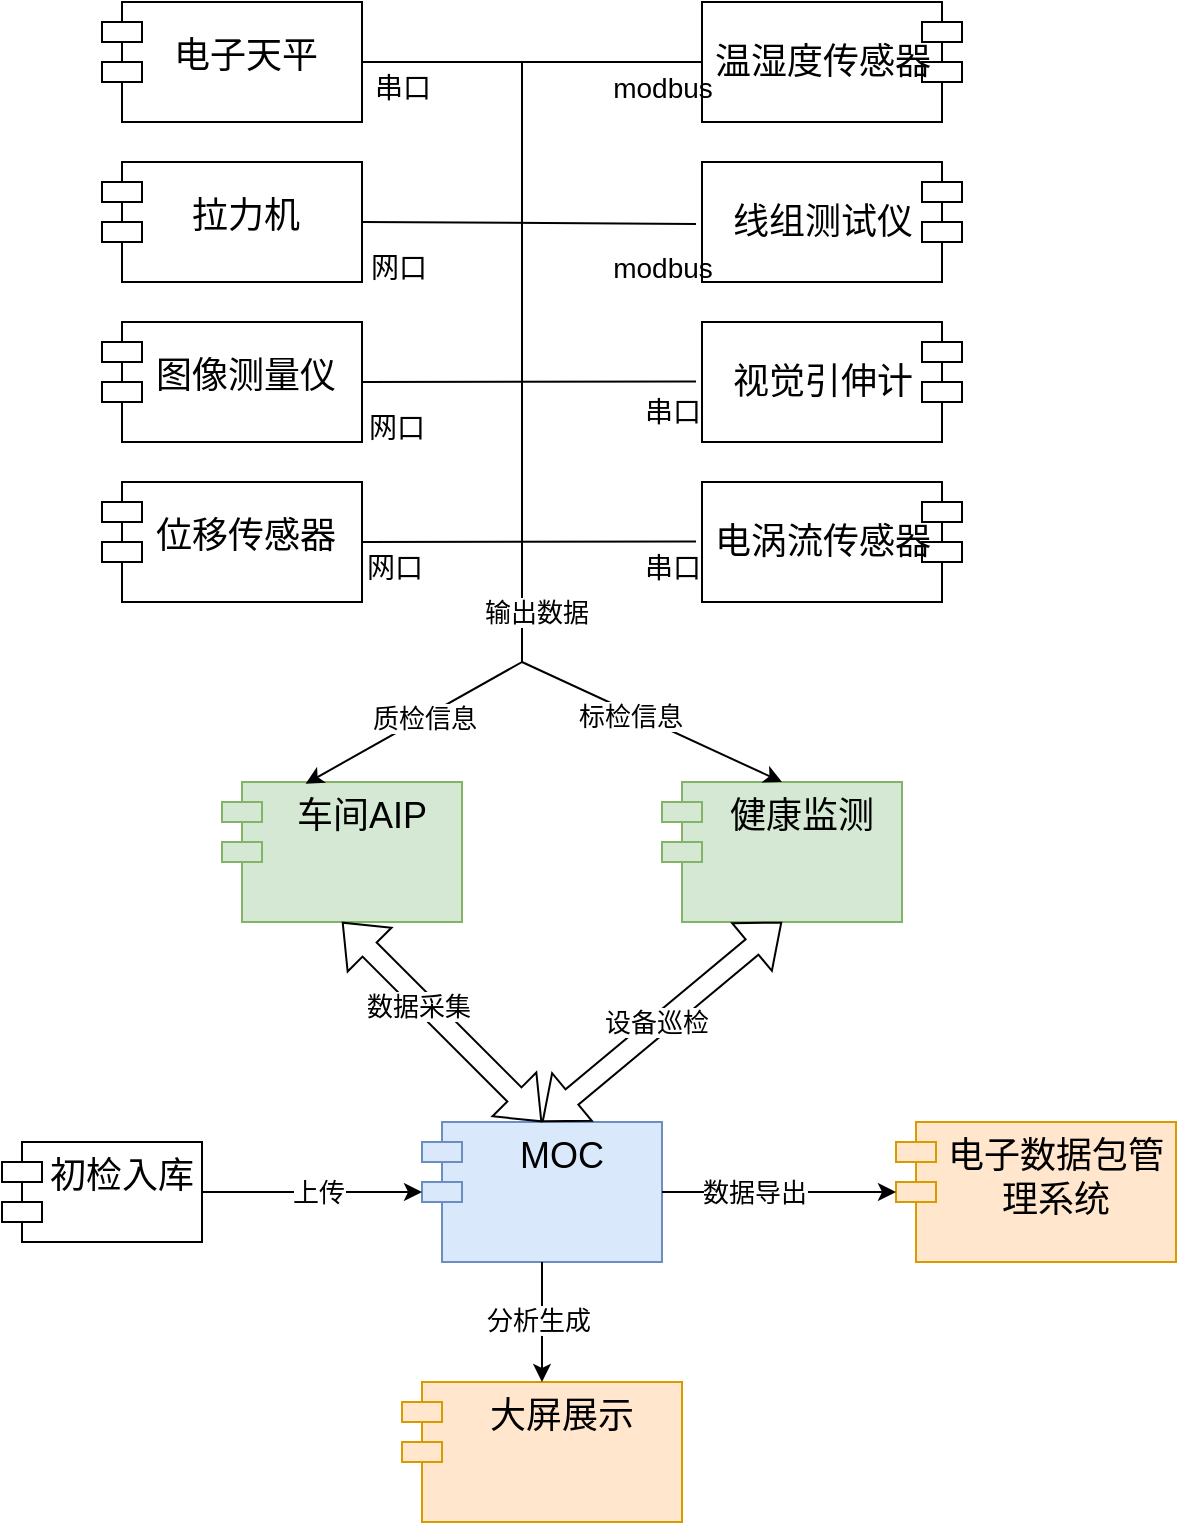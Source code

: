 <mxfile version="22.1.1" type="github">
  <diagram name="Page-1" id="929967ad-93f9-6ef4-fab6-5d389245f69c">
    <mxGraphModel dx="1553" dy="872" grid="1" gridSize="10" guides="1" tooltips="1" connect="1" arrows="1" fold="1" page="1" pageScale="1.5" pageWidth="1169" pageHeight="826" background="none" math="0" shadow="0">
      <root>
        <mxCell id="0" style=";html=1;" />
        <mxCell id="1" style=";html=1;" parent="0" />
        <mxCell id="cBho5tHVx4u5MSihOpmh-1" value="MOC" style="shape=module;align=left;spacingLeft=20;align=center;verticalAlign=top;whiteSpace=wrap;html=1;fillColor=#dae8fc;strokeColor=#6c8ebf;fontSize=18;" vertex="1" parent="1">
          <mxGeometry x="640" y="720" width="120" height="70" as="geometry" />
        </mxCell>
        <mxCell id="cBho5tHVx4u5MSihOpmh-2" value="初检入库&lt;br style=&quot;font-size: 18px;&quot;&gt;" style="shape=module;align=left;spacingLeft=20;align=center;verticalAlign=top;whiteSpace=wrap;html=1;fontSize=18;" vertex="1" parent="1">
          <mxGeometry x="430" y="730" width="100" height="50" as="geometry" />
        </mxCell>
        <mxCell id="cBho5tHVx4u5MSihOpmh-6" value="" style="endArrow=classic;html=1;rounded=0;exitX=1;exitY=0.5;exitDx=0;exitDy=0;fontSize=13;" edge="1" parent="1" source="cBho5tHVx4u5MSihOpmh-2" target="cBho5tHVx4u5MSihOpmh-1">
          <mxGeometry x="0.005" relative="1" as="geometry">
            <mxPoint x="640" y="860" as="sourcePoint" />
            <mxPoint x="740" y="860" as="targetPoint" />
            <mxPoint as="offset" />
          </mxGeometry>
        </mxCell>
        <mxCell id="cBho5tHVx4u5MSihOpmh-52" value="上传" style="edgeLabel;html=1;align=center;verticalAlign=middle;resizable=0;points=[];fontSize=13;" vertex="1" connectable="0" parent="cBho5tHVx4u5MSihOpmh-6">
          <mxGeometry x="0.036" relative="1" as="geometry">
            <mxPoint x="1" as="offset" />
          </mxGeometry>
        </mxCell>
        <mxCell id="cBho5tHVx4u5MSihOpmh-8" value="电子数据包管理系统" style="shape=module;align=left;spacingLeft=20;align=center;verticalAlign=top;whiteSpace=wrap;html=1;fillColor=#ffe6cc;strokeColor=#d79b00;fontSize=18;" vertex="1" parent="1">
          <mxGeometry x="877" y="720" width="140" height="70" as="geometry" />
        </mxCell>
        <mxCell id="cBho5tHVx4u5MSihOpmh-9" value="" style="endArrow=classic;html=1;rounded=0;exitX=1;exitY=0.5;exitDx=0;exitDy=0;entryX=0;entryY=0;entryDx=0;entryDy=35;entryPerimeter=0;fontSize=18;" edge="1" parent="1" source="cBho5tHVx4u5MSihOpmh-1" target="cBho5tHVx4u5MSihOpmh-8">
          <mxGeometry width="50" height="50" relative="1" as="geometry">
            <mxPoint x="820" y="960" as="sourcePoint" />
            <mxPoint x="870" y="910" as="targetPoint" />
          </mxGeometry>
        </mxCell>
        <mxCell id="cBho5tHVx4u5MSihOpmh-54" value="数据导出" style="edgeLabel;html=1;align=center;verticalAlign=middle;resizable=0;points=[];fontSize=13;" vertex="1" connectable="0" parent="cBho5tHVx4u5MSihOpmh-9">
          <mxGeometry x="-0.223" relative="1" as="geometry">
            <mxPoint as="offset" />
          </mxGeometry>
        </mxCell>
        <mxCell id="cBho5tHVx4u5MSihOpmh-10" value="健康监测" style="shape=module;align=left;spacingLeft=20;align=center;verticalAlign=top;whiteSpace=wrap;html=1;fillColor=#d5e8d4;strokeColor=#82b366;fontSize=18;" vertex="1" parent="1">
          <mxGeometry x="760" y="550" width="120" height="70" as="geometry" />
        </mxCell>
        <mxCell id="cBho5tHVx4u5MSihOpmh-13" value="车间AIP" style="shape=module;align=left;spacingLeft=20;align=center;verticalAlign=top;whiteSpace=wrap;html=1;fillColor=#d5e8d4;strokeColor=#82b366;fontSize=18;" vertex="1" parent="1">
          <mxGeometry x="540" y="550" width="120" height="70" as="geometry" />
        </mxCell>
        <mxCell id="cBho5tHVx4u5MSihOpmh-17" value="大屏展示" style="shape=module;align=left;spacingLeft=20;align=center;verticalAlign=top;whiteSpace=wrap;html=1;fillColor=#ffe6cc;strokeColor=#d79b00;fontSize=18;" vertex="1" parent="1">
          <mxGeometry x="630" y="850" width="140" height="70" as="geometry" />
        </mxCell>
        <mxCell id="cBho5tHVx4u5MSihOpmh-18" value="" style="endArrow=classic;html=1;rounded=0;exitX=0.5;exitY=1;exitDx=0;exitDy=0;entryX=0.5;entryY=0;entryDx=0;entryDy=0;" edge="1" parent="1" source="cBho5tHVx4u5MSihOpmh-1" target="cBho5tHVx4u5MSihOpmh-17">
          <mxGeometry width="50" height="50" relative="1" as="geometry">
            <mxPoint x="840" y="580" as="sourcePoint" />
            <mxPoint x="890" y="530" as="targetPoint" />
          </mxGeometry>
        </mxCell>
        <mxCell id="cBho5tHVx4u5MSihOpmh-53" value="分析生成" style="edgeLabel;html=1;align=center;verticalAlign=middle;resizable=0;points=[];fontSize=13;" vertex="1" connectable="0" parent="cBho5tHVx4u5MSihOpmh-18">
          <mxGeometry x="-0.052" y="-2" relative="1" as="geometry">
            <mxPoint as="offset" />
          </mxGeometry>
        </mxCell>
        <mxCell id="cBho5tHVx4u5MSihOpmh-19" value="电子天平" style="shape=module;align=center;spacingLeft=14;align=center;verticalAlign=top;whiteSpace=wrap;fontSize=18;spacingTop=-1;html=1;horizontal=1;spacing=13;" vertex="1" parent="1">
          <mxGeometry x="480" y="160" width="130" height="60" as="geometry" />
        </mxCell>
        <mxCell id="cBho5tHVx4u5MSihOpmh-20" value="拉力机" style="shape=module;align=center;spacingLeft=14;align=center;verticalAlign=top;whiteSpace=wrap;fontSize=18;spacingTop=-1;html=1;horizontal=1;spacing=13;" vertex="1" parent="1">
          <mxGeometry x="480" y="240" width="130" height="60" as="geometry" />
        </mxCell>
        <mxCell id="cBho5tHVx4u5MSihOpmh-21" value="图像测量仪" style="shape=module;align=center;spacingLeft=14;align=center;verticalAlign=top;whiteSpace=wrap;fontSize=18;spacingTop=-1;html=1;horizontal=1;spacing=13;" vertex="1" parent="1">
          <mxGeometry x="480" y="320" width="130" height="60" as="geometry" />
        </mxCell>
        <mxCell id="cBho5tHVx4u5MSihOpmh-22" value="位移传感器" style="shape=module;align=center;spacingLeft=14;align=center;verticalAlign=top;whiteSpace=wrap;fontSize=18;spacingTop=-1;html=1;horizontal=1;spacing=13;" vertex="1" parent="1">
          <mxGeometry x="480" y="400" width="130" height="60" as="geometry" />
        </mxCell>
        <mxCell id="cBho5tHVx4u5MSihOpmh-23" value="温湿度传感器" style="shape=module;align=left;spacingLeft=-9;align=center;verticalAlign=middle;whiteSpace=wrap;html=1;fontSize=18;direction=east;flipH=1;textDirection=rtl;labelPosition=center;verticalLabelPosition=middle;labelBackgroundColor=none;labelBorderColor=none;" vertex="1" parent="1">
          <mxGeometry x="780" y="160" width="130" height="60" as="geometry" />
        </mxCell>
        <mxCell id="cBho5tHVx4u5MSihOpmh-24" value="线组测试仪" style="shape=module;align=left;spacingLeft=-9;align=center;verticalAlign=middle;whiteSpace=wrap;html=1;fontSize=18;direction=east;flipH=1;textDirection=rtl;labelPosition=center;verticalLabelPosition=middle;labelBackgroundColor=none;labelBorderColor=none;" vertex="1" parent="1">
          <mxGeometry x="780" y="240" width="130" height="60" as="geometry" />
        </mxCell>
        <mxCell id="cBho5tHVx4u5MSihOpmh-25" value="视觉引伸计" style="shape=module;align=left;spacingLeft=-9;align=center;verticalAlign=middle;whiteSpace=wrap;html=1;fontSize=18;direction=east;flipH=1;textDirection=rtl;labelPosition=center;verticalLabelPosition=middle;labelBackgroundColor=none;labelBorderColor=none;" vertex="1" parent="1">
          <mxGeometry x="780" y="320" width="130" height="60" as="geometry" />
        </mxCell>
        <mxCell id="cBho5tHVx4u5MSihOpmh-26" value="电涡流传感器" style="shape=module;align=left;spacingLeft=-9;align=center;verticalAlign=middle;whiteSpace=wrap;html=1;fontSize=18;direction=east;flipH=1;textDirection=rtl;labelPosition=center;verticalLabelPosition=middle;labelBackgroundColor=none;labelBorderColor=none;" vertex="1" parent="1">
          <mxGeometry x="780" y="400" width="130" height="60" as="geometry" />
        </mxCell>
        <mxCell id="cBho5tHVx4u5MSihOpmh-30" value="" style="shape=flexArrow;endArrow=classic;startArrow=classic;html=1;rounded=0;exitX=0.5;exitY=0;exitDx=0;exitDy=0;entryX=0.5;entryY=1;entryDx=0;entryDy=0;" edge="1" parent="1" source="cBho5tHVx4u5MSihOpmh-1" target="cBho5tHVx4u5MSihOpmh-13">
          <mxGeometry width="100" height="100" relative="1" as="geometry">
            <mxPoint x="720" y="540" as="sourcePoint" />
            <mxPoint x="820" y="440" as="targetPoint" />
          </mxGeometry>
        </mxCell>
        <mxCell id="cBho5tHVx4u5MSihOpmh-36" value="数据采集" style="edgeLabel;html=1;align=center;verticalAlign=middle;resizable=0;points=[];fontSize=13;" vertex="1" connectable="0" parent="cBho5tHVx4u5MSihOpmh-30">
          <mxGeometry x="0.203" y="2" relative="1" as="geometry">
            <mxPoint x="-1" as="offset" />
          </mxGeometry>
        </mxCell>
        <mxCell id="cBho5tHVx4u5MSihOpmh-31" value="" style="shape=flexArrow;endArrow=classic;startArrow=classic;html=1;rounded=0;exitX=0.5;exitY=0;exitDx=0;exitDy=0;entryX=0.5;entryY=1;entryDx=0;entryDy=0;" edge="1" parent="1" source="cBho5tHVx4u5MSihOpmh-1" target="cBho5tHVx4u5MSihOpmh-10">
          <mxGeometry width="100" height="100" relative="1" as="geometry">
            <mxPoint x="720" y="540" as="sourcePoint" />
            <mxPoint x="820" y="440" as="targetPoint" />
          </mxGeometry>
        </mxCell>
        <mxCell id="cBho5tHVx4u5MSihOpmh-37" value="设备巡检" style="edgeLabel;html=1;align=center;verticalAlign=middle;resizable=0;points=[];fontSize=13;" vertex="1" connectable="0" parent="cBho5tHVx4u5MSihOpmh-31">
          <mxGeometry x="-0.028" y="2" relative="1" as="geometry">
            <mxPoint as="offset" />
          </mxGeometry>
        </mxCell>
        <mxCell id="cBho5tHVx4u5MSihOpmh-32" value="" style="endArrow=none;html=1;rounded=0;exitX=1;exitY=0.5;exitDx=0;exitDy=0;entryX=1.023;entryY=0.516;entryDx=0;entryDy=0;entryPerimeter=0;" edge="1" parent="1" source="cBho5tHVx4u5MSihOpmh-20" target="cBho5tHVx4u5MSihOpmh-24">
          <mxGeometry width="50" height="50" relative="1" as="geometry">
            <mxPoint x="750" y="520" as="sourcePoint" />
            <mxPoint x="800" y="470" as="targetPoint" />
          </mxGeometry>
        </mxCell>
        <mxCell id="cBho5tHVx4u5MSihOpmh-33" value="" style="endArrow=none;html=1;rounded=0;exitX=1;exitY=0.5;exitDx=0;exitDy=0;" edge="1" parent="1" source="cBho5tHVx4u5MSihOpmh-19" target="cBho5tHVx4u5MSihOpmh-23">
          <mxGeometry width="50" height="50" relative="1" as="geometry">
            <mxPoint x="750" y="520" as="sourcePoint" />
            <mxPoint x="800" y="470" as="targetPoint" />
          </mxGeometry>
        </mxCell>
        <mxCell id="cBho5tHVx4u5MSihOpmh-34" value="" style="endArrow=none;html=1;rounded=0;exitX=1;exitY=0.5;exitDx=0;exitDy=0;entryX=1.023;entryY=0.496;entryDx=0;entryDy=0;entryPerimeter=0;" edge="1" parent="1" source="cBho5tHVx4u5MSihOpmh-22" target="cBho5tHVx4u5MSihOpmh-26">
          <mxGeometry width="50" height="50" relative="1" as="geometry">
            <mxPoint x="750" y="520" as="sourcePoint" />
            <mxPoint x="800" y="470" as="targetPoint" />
          </mxGeometry>
        </mxCell>
        <mxCell id="cBho5tHVx4u5MSihOpmh-35" value="" style="endArrow=none;html=1;rounded=0;exitX=1;exitY=0.5;exitDx=0;exitDy=0;entryX=1.023;entryY=0.496;entryDx=0;entryDy=0;entryPerimeter=0;" edge="1" parent="1" source="cBho5tHVx4u5MSihOpmh-21" target="cBho5tHVx4u5MSihOpmh-25">
          <mxGeometry width="50" height="50" relative="1" as="geometry">
            <mxPoint x="750" y="520" as="sourcePoint" />
            <mxPoint x="800" y="470" as="targetPoint" />
          </mxGeometry>
        </mxCell>
        <mxCell id="cBho5tHVx4u5MSihOpmh-39" value="串口" style="text;html=1;align=center;verticalAlign=middle;resizable=0;points=[];autosize=1;strokeColor=none;fillColor=none;fontSize=14;" vertex="1" parent="1">
          <mxGeometry x="605" y="188" width="50" height="30" as="geometry" />
        </mxCell>
        <mxCell id="cBho5tHVx4u5MSihOpmh-40" value="modbus" style="text;html=1;align=center;verticalAlign=middle;resizable=0;points=[];autosize=1;strokeColor=none;fillColor=none;fontSize=14;" vertex="1" parent="1">
          <mxGeometry x="725" y="188" width="70" height="30" as="geometry" />
        </mxCell>
        <mxCell id="cBho5tHVx4u5MSihOpmh-41" value="网口" style="text;html=1;align=center;verticalAlign=middle;resizable=0;points=[];autosize=1;strokeColor=none;fillColor=none;fontSize=14;" vertex="1" parent="1">
          <mxGeometry x="603" y="278" width="50" height="30" as="geometry" />
        </mxCell>
        <mxCell id="cBho5tHVx4u5MSihOpmh-42" value="modbus" style="text;html=1;align=center;verticalAlign=middle;resizable=0;points=[];autosize=1;strokeColor=none;fillColor=none;fontSize=14;" vertex="1" parent="1">
          <mxGeometry x="725" y="278" width="70" height="30" as="geometry" />
        </mxCell>
        <mxCell id="cBho5tHVx4u5MSihOpmh-43" value="网口" style="text;html=1;align=center;verticalAlign=middle;resizable=0;points=[];autosize=1;strokeColor=none;fillColor=none;fontSize=14;" vertex="1" parent="1">
          <mxGeometry x="602" y="358" width="50" height="30" as="geometry" />
        </mxCell>
        <mxCell id="cBho5tHVx4u5MSihOpmh-44" value="串口" style="text;html=1;align=center;verticalAlign=middle;resizable=0;points=[];autosize=1;strokeColor=none;fillColor=none;fontSize=14;" vertex="1" parent="1">
          <mxGeometry x="740" y="428" width="50" height="30" as="geometry" />
        </mxCell>
        <mxCell id="cBho5tHVx4u5MSihOpmh-45" value="网口" style="text;html=1;align=center;verticalAlign=middle;resizable=0;points=[];autosize=1;strokeColor=none;fillColor=none;fontSize=14;" vertex="1" parent="1">
          <mxGeometry x="601" y="428" width="50" height="30" as="geometry" />
        </mxCell>
        <mxCell id="cBho5tHVx4u5MSihOpmh-46" value="串口" style="text;html=1;align=center;verticalAlign=middle;resizable=0;points=[];autosize=1;strokeColor=none;fillColor=none;fontSize=14;" vertex="1" parent="1">
          <mxGeometry x="740" y="350" width="50" height="30" as="geometry" />
        </mxCell>
        <mxCell id="cBho5tHVx4u5MSihOpmh-47" value="" style="endArrow=classic;html=1;rounded=0;entryX=0.348;entryY=0.013;entryDx=0;entryDy=0;entryPerimeter=0;" edge="1" parent="1" target="cBho5tHVx4u5MSihOpmh-13">
          <mxGeometry width="50" height="50" relative="1" as="geometry">
            <mxPoint x="690" y="190" as="sourcePoint" />
            <mxPoint x="690" y="520" as="targetPoint" />
            <Array as="points">
              <mxPoint x="690" y="490" />
            </Array>
          </mxGeometry>
        </mxCell>
        <mxCell id="cBho5tHVx4u5MSihOpmh-48" value="输出数据" style="edgeLabel;html=1;align=center;verticalAlign=middle;resizable=0;points=[];fontSize=13;" vertex="1" connectable="0" parent="cBho5tHVx4u5MSihOpmh-47">
          <mxGeometry x="0.624" y="2" relative="1" as="geometry">
            <mxPoint x="45" y="-49" as="offset" />
          </mxGeometry>
        </mxCell>
        <mxCell id="cBho5tHVx4u5MSihOpmh-49" value="质检信息" style="edgeLabel;html=1;align=center;verticalAlign=middle;resizable=0;points=[];fontSize=13;" vertex="1" connectable="0" parent="cBho5tHVx4u5MSihOpmh-47">
          <mxGeometry x="0.682" relative="1" as="geometry">
            <mxPoint as="offset" />
          </mxGeometry>
        </mxCell>
        <mxCell id="cBho5tHVx4u5MSihOpmh-50" value="" style="endArrow=classic;html=1;rounded=0;entryX=0.5;entryY=0;entryDx=0;entryDy=0;" edge="1" parent="1" target="cBho5tHVx4u5MSihOpmh-10">
          <mxGeometry width="50" height="50" relative="1" as="geometry">
            <mxPoint x="690" y="490" as="sourcePoint" />
            <mxPoint x="1040" y="440" as="targetPoint" />
          </mxGeometry>
        </mxCell>
        <mxCell id="cBho5tHVx4u5MSihOpmh-51" value="标检信息" style="edgeLabel;html=1;align=center;verticalAlign=middle;resizable=0;points=[];fontSize=13;" vertex="1" connectable="0" parent="cBho5tHVx4u5MSihOpmh-50">
          <mxGeometry x="-0.157" y="-2" relative="1" as="geometry">
            <mxPoint as="offset" />
          </mxGeometry>
        </mxCell>
      </root>
    </mxGraphModel>
  </diagram>
</mxfile>
